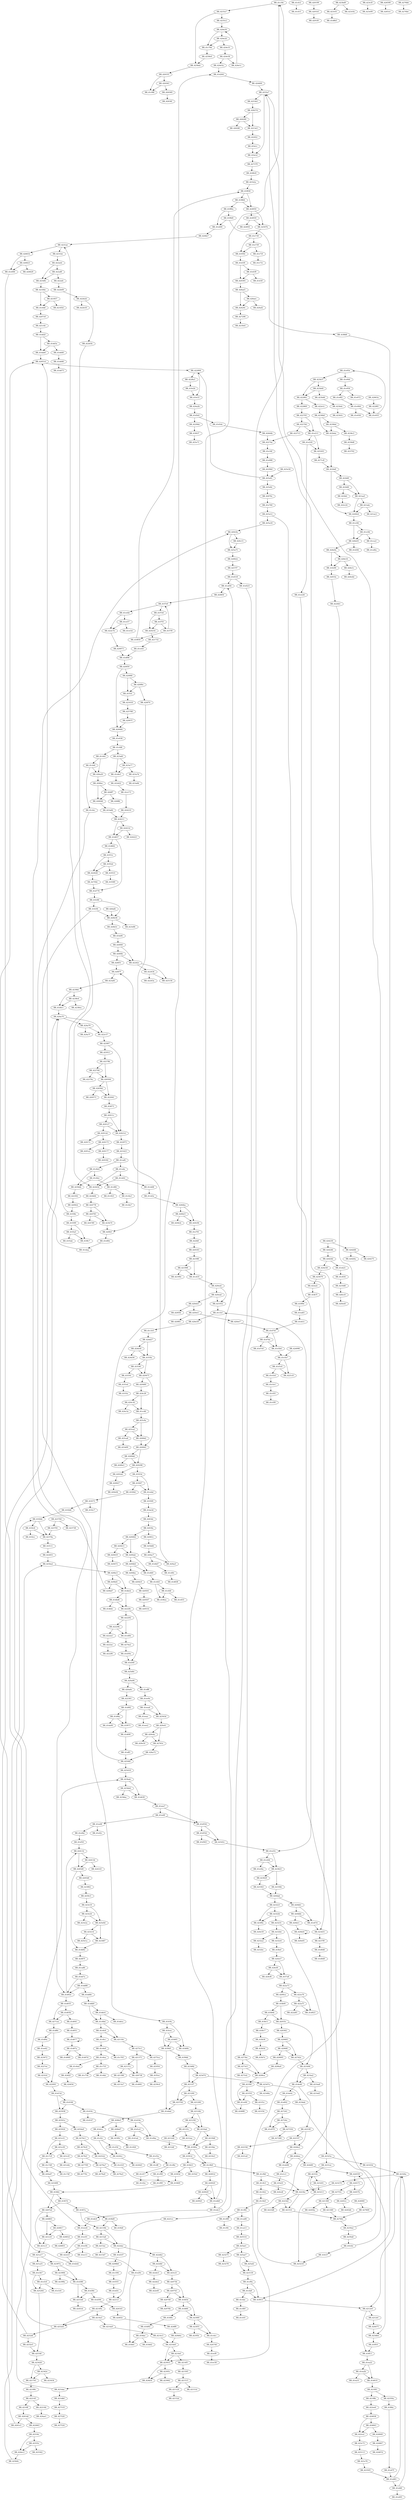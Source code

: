 DiGraph sub_423764{
BB_41c34c->BB_4235a7
BB_41c3c0->BB_424d27
BB_41c435->BB_420ea4
BB_41c49c->BB_41d838
BB_41c4cc->BB_424744
BB_41c594->BB_41f355
BB_41c5cf->BB_426e59
BB_41c643->BB_41c64f
BB_41c643->BB_41f6ea
BB_41c64f->BB_41c655
BB_41c64f->BB_41f6ea
BB_41c6bd->BB_41c6c6
BB_41c6bd->BB_42116e
BB_41c6c6->BB_41c6cc
BB_41c6c6->BB_42116e
BB_41c6cc->BB_41c6e0
BB_41c6e0->BB_41c6ea
BB_41c6e0->BB_41c765
BB_41c6ea->BB_41c6ed
BB_41c6ea->BB_41c733
BB_41c6ed->BB_424f2f
BB_41c733->BB_41c6dc
BB_41c733->BB_41c758
BB_41c78d->BB_4258e0
BB_41c7c9->BB_41c7d9
BB_41c7c9->BB_420a47
BB_41c7d9->BB_41c7df
BB_41c7d9->BB_420a47
BB_41c834->BB_4216d6
BB_41c8a3->BB_41c8a7
BB_41c8e4->BB_41c8ee
BB_41c8e4->BB_4256db
BB_41c8ee->BB_41c8f4
BB_41c8ee->BB_4256db
BB_41c8f4->BB_41c8a3
BB_41c8f4->BB_41c923
BB_41c9b9->BB_41c9bf
BB_41c9b9->BB_42001d
BB_41c9bf->BB_41c9c5
BB_41c9bf->BB_4223bc
BB_41c9c5->BB_41c9cb
BB_41c9c5->BB_4223bc
BB_41c9cb->BB_41c9e0
BB_41c9e0->BB_41c9f2
BB_41c9f2->BB_41c9f9
BB_41c9f2->BB_41ca08
BB_41c9f9->BB_41c9fc
BB_41ca08->BB_41ca13
BB_41ca13->BB_425514
BB_41ca86->BB_41dd7a
BB_41caf4->BB_41c8e4
BB_41caf4->BB_41cafa
BB_41cafa->BB_41cb02
BB_41cafa->BB_422b5d
BB_41cb02->BB_41cb08
BB_41cb02->BB_422b5d
BB_41cb08->BB_41cb5e
BB_41cb5e->BB_4264ba
BB_41cbaa->BB_42051d
BB_41cc46->BB_425c9a
BB_41cc94->BB_41cc9d
BB_41cc94->BB_426e03
BB_41cc9d->BB_41cca3
BB_41cc9d->BB_426e03
BB_41cca3->BB_41cd0a
BB_41cd0b->BB_4274a2
BB_41cd56->BB_42685f
BB_41ce00->BB_4248f8
BB_41ce43->BB_41df08
BB_41ce4d->BB_41ce57
BB_41ce4d->BB_422e7b
BB_41ce57->BB_41ce5d
BB_41ce57->BB_422e7b
BB_41cebd->BB_41f309
BB_41cf17->BB_41cf2a
BB_41cf2c->BB_41cf34
BB_41cf2c->BB_4220cc
BB_41cf34->BB_41cf3a
BB_41cf34->BB_4220cc
BB_41cf3a->BB_41cf8e
BB_41cf3a->BB_41cfff
BB_41cf8e->BB_41cf17
BB_41cf8e->BB_41cf90
BB_41cf90->BB_41cf99
BB_41cf9a->BB_41cfa8
BB_41cf9a->BB_41f915
BB_41cfa8->BB_41cfae
BB_41cfa8->BB_41f915
BB_41cfae->BB_41cfb9
BB_41cfb9->BB_41cfc0
BB_41cfc2->BB_41cfc5
BB_41cfd8->BB_41cfe0
BB_41cfd8->BB_423a6f
BB_41cfe0->BB_41cfe6
BB_41cfe0->BB_426a20
BB_41cfe6->BB_41cfec
BB_41cfe6->BB_426a20
BB_41cfec->BB_41d02e
BB_41d02e->BB_41d035
BB_41d02e->BB_424132
BB_41d035->BB_41d03b
BB_41d035->BB_42712a
BB_41d03b->BB_41d041
BB_41d03b->BB_42712a
BB_41d041->BB_41d051
BB_41d051->BB_41d077
BB_41d077->BB_41d077
BB_41d077->BB_41d07a
BB_41d07a->BB_41d069
BB_41d07a->BB_41d07d
BB_41d0d6->BB_41d0d9
BB_41d107->BB_4208b6
BB_41d15d->BB_41d166
BB_41d15d->BB_425938
BB_41d166->BB_41d16c
BB_41d166->BB_425938
BB_41d16c->BB_41d147
BB_41d16c->BB_41d19a
BB_41d19a->BB_41d1a5
BB_41d19a->BB_41e9ba
BB_41d1a5->BB_41d1ab
BB_41d1a5->BB_41e9ba
BB_41d1f0->BB_41d1f9
BB_41d1f0->BB_420305
BB_41d1f9->BB_41d1ff
BB_41d1f9->BB_420305
BB_41d264->BB_424400
BB_41d2d2->BB_42051d
BB_41d30a->BB_41d30f
BB_41d30f->BB_425d0c
BB_41d386->BB_41d38e
BB_41d386->BB_4251b6
BB_41d38e->BB_41d394
BB_41d38e->BB_4251b6
BB_41d394->BB_4261b5
BB_41d439->BB_41eee7
BB_41d4c1->BB_424a70
BB_41d4d7->BB_41c49c
BB_41d518->BB_41cd56
BB_41d518->BB_41d523
BB_41d523->BB_4273bc
BB_41d554->BB_41d55d
BB_41d554->BB_42545c
BB_41d55d->BB_41d563
BB_41d55d->BB_42545c
BB_41d5d1->BB_41d5dc
BB_41d5d1->BB_4229bb
BB_41d5dc->BB_42644b
BB_41d619->BB_421f83
BB_41d657->BB_41d662
BB_41d657->BB_41d776
BB_41d662->BB_41f51e
BB_41d69f->BB_41eff3
BB_41d776->BB_41fc86
BB_41d7d1->BB_41d7da
BB_41d7d1->BB_41e5b4
BB_41d7da->BB_41d7e0
BB_41d7da->BB_41e5b4
BB_41d9f2->BB_41d9fa
BB_41d9f2->BB_41f975
BB_41d9fa->BB_41da00
BB_41d9fa->BB_41f975
BB_41da3d->BB_4263dc
BB_41dab0->BB_42051d
BB_41db82->BB_42487f
BB_41dbcb->BB_41dbd6
BB_41dbcb->BB_42228c
BB_41dbd6->BB_41dbdc
BB_41dbd6->BB_42228c
BB_41dccc->BB_41cf2c
BB_41dd2f->BB_41dab0
BB_41dd2f->BB_41dd3a
BB_41dd3a->BB_41dab0
BB_41dd3a->BB_41dd40
BB_41dd40->BB_41dd46
BB_41dd46->BB_41dd73
BB_41dd7a->BB_41d02e
BB_41dd7a->BB_41dd88
BB_41dd88->BB_41d02e
BB_41dd88->BB_41dd8e
BB_41dd8e->BB_41ddb9
BB_41ddb9->BB_41c6bd
BB_41ddb9->BB_41ddc4
BB_41ddc4->BB_41c6bd
BB_41ddc4->BB_41ddca
BB_41de46->BB_41de4e
BB_41de46->BB_42218f
BB_41de4e->BB_41e602
BB_41df08->BB_420f59
BB_41df8c->BB_41df9a
BB_41df8c->BB_422093
BB_41df9a->BB_41ee62
BB_41e006->BB_41ee26
BB_41e038->BB_41cfd8
BB_41e088->BB_4229b0
BB_41e173->BB_424210
BB_41e1c1->BB_41fa5f
BB_41e213->BB_41e220
BB_41e213->BB_425203
BB_41e220->BB_41e226
BB_41e220->BB_425203
BB_41e226->BB_41e25c
BB_41e25c->BB_41e264
BB_41e25c->BB_423623
BB_41e264->BB_41e26a
BB_41e264->BB_423623
BB_41e29c->BB_41fdd1
BB_41e34f->BB_41e088
BB_41e3b7->BB_41e3c0
BB_41e3b7->BB_425264
BB_41e3c0->BB_41e3c6
BB_41e3c0->BB_425264
BB_41e400->BB_4246e7
BB_41e47f->BB_41e483
BB_41e483->BB_41e48f
BB_41e483->BB_42326a
BB_41e48f->BB_41e495
BB_41e48f->BB_42326a
BB_41e525->BB_41f469
BB_41e5b4->BB_41e5b7
BB_41e5b7->BB_41e5c0
BB_41e5b7->BB_4221c9
BB_41e5c0->BB_41e5c6
BB_41e5c0->BB_4221c9
BB_41e5c6->BB_41e5e1
BB_41e5e1->BB_41e5f3
BB_41e5f3->BB_41e5f9
BB_41e602->BB_427241
BB_41e67d->BB_423d31
BB_41e6df->BB_4207c8
BB_41e730->BB_41e739
BB_41e730->BB_41f592
BB_41e739->BB_41e73f
BB_41e739->BB_41f592
BB_41e73f->BB_41e75c
BB_41e760->BB_425a12
BB_41e791->BB_422fdf
BB_41e80e->BB_41cbaa
BB_41e8e5->BB_422d22
BB_41e8f2->BB_41e90d
BB_41e90d->BB_41e935
BB_41e90d->BB_41e936
BB_41e935->BB_41e93e
BB_41e93e->BB_41e944
BB_41e93e->BB_423b37
BB_41e944->BB_41e956
BB_41e956->BB_41e8f2
BB_41e956->BB_41e972
BB_41e9ba->BB_41f40e
BB_41ea22->BB_41d619
BB_41ea22->BB_41ea2b
BB_41ea2b->BB_41d619
BB_41ea2b->BB_41ea31
BB_41ea83->BB_41eb1c
BB_41eb1c->BB_41d7d1
BB_41eb21->BB_41c834
BB_41eb98->BB_41e1c1
BB_41ebbd->BB_426bcf
BB_41ec01->BB_41ec0b
BB_41ec01->BB_42221f
BB_41ec0b->BB_41ec11
BB_41ec0b->BB_42221f
BB_41ec11->BB_41e29c
BB_41ecf9->BB_41ec58
BB_41ed3c->BB_4221cf
BB_41edb8->BB_41c34c
BB_41edb8->BB_41edc3
BB_41edc3->BB_41c34c
BB_41edc3->BB_41edc9
BB_41edc9->BB_41ee26
BB_41ee26->BB_41ec01
BB_41ee62->BB_423672
BB_41ee9e->BB_41eea6
BB_41ee9e->BB_42563d
BB_41eea6->BB_41eeac
BB_41eea6->BB_42563d
BB_41eeac->BB_41eee2
BB_41eee7->BB_41d554
BB_41eee7->BB_41eef0
BB_41eef0->BB_41d554
BB_41eef0->BB_41eef6
BB_41eef6->BB_41ef2c
BB_41eef6->BB_41ef4d
BB_41ef4d->BB_41ef50
BB_41ef50->BB_424132
BB_41efb9->BB_41c643
BB_41eff3->BB_42540f
BB_41eff8->BB_41ee9e
BB_41f111->BB_422651
BB_41f18a->BB_41f196
BB_41f18a->BB_420475
BB_41f196->BB_41f19c
BB_41f196->BB_420475
BB_41f19c->BB_41f1ed
BB_41f1ed->BB_41f1fa
BB_41f1fc->BB_421618
BB_41f25d->BB_41cebd
BB_41f25d->BB_41f267
BB_41f267->BB_41cebd
BB_41f267->BB_41f26d
BB_41f26d->BB_41f273
BB_41f273->BB_41f2b8
BB_41f273->BB_41f2c7
BB_41f2b8->BB_41f2bb
BB_41f2bb->BB_41f2c6
BB_41f2bb->BB_42378a
BB_41f2c6->BB_41f2cc
BB_41f2c6->BB_42378a
BB_41f309->BB_41da3d
BB_41f355->BB_41ed3c
BB_41f38e->BB_41f399
BB_41f38e->BB_4231ae
BB_41f399->BB_41f3a5
BB_41f399->BB_41f8c7
BB_41f3a5->BB_41f3ab
BB_41f3a5->BB_41f8c7
BB_41f40e->BB_41c9b9
BB_41f40e->BB_41f41d
BB_41f41d->BB_41c9b9
BB_41f41d->BB_41f423
BB_41f423->BB_41f3ef
BB_41f423->BB_41f45d
BB_41f45d->BB_41f469
BB_41f469->BB_41f46c
BB_41f46c->BB_41f474
BB_41f46c->BB_4267ed
BB_41f474->BB_41f47a
BB_41f474->BB_4267ed
BB_41f47a->BB_41f4d9
BB_41f47a->BB_42159b
BB_41f4d9->BB_41f4df
BB_41f4d9->BB_42159b
BB_41f51e->BB_41f52d
BB_41f51e->BB_422626
BB_41f52d->BB_41f533
BB_41f52d->BB_422626
BB_41f533->BB_41f589
BB_41f592->BB_41d1f0
BB_41f5ce->BB_4239c4
BB_41f637->BB_425e71
BB_41f7a8->BB_422a73
BB_41f7e0->BB_41ce4d
BB_41f7e0->BB_41f7e6
BB_41f7e6->BB_41f7f3
BB_41f7e6->BB_420254
BB_41f7f3->BB_41f7f9
BB_41f7f3->BB_420254
BB_41f7f9->BB_41f7e0
BB_41f7f9->BB_41f850
BB_41f850->BB_41f858
BB_41f858->BB_41f864
BB_41f858->BB_424950
BB_41f864->BB_41f86a
BB_41f864->BB_424950
BB_41f86a->BB_41e400
BB_41f86a->BB_41f8d0
BB_41f8d0->BB_41e400
BB_41f8d0->BB_41f8d6
BB_41f8d6->BB_41f915
BB_41f915->BB_4212e0
BB_41f975->BB_41d69f
BB_41f99e->BB_41ea83
BB_41f9d5->BB_41ebbd
BB_41f9d5->BB_41f9db
BB_41f9db->BB_423d6b
BB_41fa1c->BB_41fa1d
BB_41fa1d->BB_427379
BB_41fa5f->BB_424cdf
BB_41fa90->BB_426f40
BB_41fb00->BB_41fb0b
BB_41fb00->BB_42035c
BB_41fb0b->BB_41fb11
BB_41fb0b->BB_42035c
BB_41fb11->BB_41fb17
BB_41fb17->BB_41fb36
BB_41fb36->BB_41fb5d
BB_41fb5d->BB_41fb7e
BB_41fb7f->BB_41f99e
BB_41fbef->BB_424ce7
BB_41fc4e->BB_41fc57
BB_41fc4e->BB_4253a7
BB_41fc57->BB_423218
BB_41fc86->BB_41fc94
BB_41fc86->BB_426b36
BB_41fc94->BB_41fc9a
BB_41fc94->BB_426b36
BB_41fc9a->BB_41fcea
BB_41fc9a->BB_41fd0b
BB_41fcea->BB_41f9d5
BB_41fcea->BB_41fd05
BB_41fd05->BB_41f9d5
BB_41fd05->BB_41fd0b
BB_41fd5d->BB_41fd66
BB_41fd5d->BB_423f49
BB_41fd66->BB_41fd6c
BB_41fd66->BB_423f49
BB_41fd6c->BB_41fd92
BB_41fd92->BB_41fdac
BB_41fdac->BB_41fdd1
BB_41fdac->BB_41fdd2
BB_41fe2b->BB_41fe33
BB_41fe33->BB_424a2b
BB_41fe90->BB_4201fa
BB_41ff10->BB_41ff13
BB_41ff13->BB_41ea22
BB_41ffda->BB_41e47f
BB_42001d->BB_420020
BB_420020->BB_41edb8
BB_420020->BB_420029
BB_420029->BB_41edb8
BB_420029->BB_42002f
BB_42007f->BB_420084
BB_420084->BB_41e038
BB_4200ca->BB_41fb00
BB_42011c->BB_420127
BB_42011c->BB_42621d
BB_420127->BB_42012d
BB_420127->BB_42621d
BB_42012d->BB_420173
BB_42012d->BB_42017c
BB_420173->BB_420177
BB_420173->BB_4201a1
BB_420177->BB_420182
BB_420183->BB_42198f
BB_420199->BB_4201b5
BB_4201b5->BB_4201f0
BB_4201fa->BB_4224b1
BB_420254->BB_421732
BB_420298->BB_41f25d
BB_420298->BB_4202a6
BB_4202a6->BB_420927
BB_420305->BB_426ae5
BB_42035c->BB_420362
BB_42035c->BB_421b94
BB_420362->BB_420683
BB_4203fa->BB_42040d
BB_4203fa->BB_42061c
BB_42040d->BB_420413
BB_42040d->BB_4204ab
BB_420413->BB_420419
BB_420413->BB_4204ab
BB_420419->BB_420472
BB_420475->BB_420480
BB_420475->BB_4269d5
BB_420480->BB_424c28
BB_4204ab->BB_41efb9
BB_4204ab->BB_4204b4
BB_4204b4->BB_41efb9
BB_4204b4->BB_4204ba
BB_4204ba->BB_4204c0
BB_4204c0->BB_420501
BB_420501->BB_420507
BB_420507->BB_42051b
BB_42051d->BB_422894
BB_42061c->BB_425b66
BB_420683->BB_42068f
BB_420683->BB_42742e
BB_42068f->BB_420695
BB_42068f->BB_42742e
BB_420695->BB_4206a9
BB_4206a9->BB_4206ce
BB_4206ce->BB_421f0f
BB_42073b->BB_41fd5d
BB_42073b->BB_420743
BB_420743->BB_41fd5d
BB_420743->BB_420749
BB_420749->BB_42076b
BB_42076c->BB_41e760
BB_4207c8->BB_421c4e
BB_4208b6->BB_41c594
BB_420927->BB_420e04
BB_420973->BB_41df08
BB_4209cb->BB_41f38e
BB_420a06->BB_41eff8
BB_420a06->BB_420a0e
BB_420a0e->BB_422361
BB_420a47->BB_425498
BB_420ac7->BB_41d4d7
BB_420ac7->BB_420acf
BB_420acf->BB_426f7f
BB_420b6a->BB_4214e8
BB_420bc3->BB_41dbcb
BB_420bc3->BB_420bd1
BB_420bd1->BB_41dbcb
BB_420bd1->BB_420bd7
BB_420bd7->BB_420c0a
BB_420c0a->BB_420c15
BB_420c0a->BB_425a75
BB_420c15->BB_425a75
BB_420c94->BB_41e791
BB_420dab->BB_420db1
BB_420dab->BB_423223
BB_420db1->BB_41e67d
BB_420db1->BB_420dbb
BB_420dbb->BB_41e67d
BB_420dbb->BB_420dc1
BB_420dc1->BB_420dc6
BB_420dc6->BB_420dc6
BB_420dc6->BB_420e05
BB_420e41->BB_420e4a
BB_420e41->BB_42763c
BB_420e4a->BB_420e50
BB_420e4a->BB_42763c
BB_420ea4->BB_420ead
BB_420ea4->BB_421052
BB_420ead->BB_420eb3
BB_420ead->BB_421052
BB_420eb3->BB_420ee1
BB_420eb3->BB_420f3b
BB_420ee1->BB_420ee7
BB_420ee1->BB_420f61
BB_420ee7->BB_41d7d1
BB_420f59->BB_420084
BB_420f59->BB_420f68
BB_420f68->BB_41f1fc
BB_420f68->BB_420f6e
BB_420f6e->BB_41f1fc
BB_420f6e->BB_420f74
BB_420f74->BB_420fcf
BB_420fcf->BB_41e80e
BB_421052->BB_41c5cf
BB_4210ab->BB_41f40e
BB_4210ab->BB_4210b8
BB_4210b8->BB_41f40e
BB_4210b8->BB_4210be
BB_4210be->BB_4210e3
BB_4210ff->BB_4261dd
BB_42116e->BB_4275c1
BB_4211f7->BB_421200
BB_4211f7->BB_423704
BB_421200->BB_421206
BB_421200->BB_423704
BB_421206->BB_42124b
BB_42124b->BB_4210ab
BB_42124b->BB_421256
BB_421256->BB_4210ab
BB_421256->BB_42125c
BB_42125c->BB_4212aa
BB_42125c->BB_4212d4
BB_4212d4->BB_4212df
BB_4212e0->BB_41ff13
BB_4212e0->BB_4212ef
BB_4212ef->BB_424475
BB_421360->BB_421369
BB_421360->BB_42456a
BB_421369->BB_42760c
BB_421371->BB_42137a
BB_421371->BB_426738
BB_42137a->BB_421380
BB_42137a->BB_426738
BB_421380->BB_4213a7
BB_4213e5->BB_422f22
BB_421423->BB_41caf4
BB_42149a->BB_4214a3
BB_42149a->BB_4252d3
BB_4214a3->BB_4214a9
BB_4214a3->BB_4252d3
BB_4214a9->BB_4214c3
BB_4214c3->BB_4214e8
BB_4214e8->BB_4214ef
BB_4214e8->BB_423053
BB_4214ef->BB_4214f5
BB_4214ef->BB_423053
BB_4214f5->BB_421505
BB_421505->BB_421515
BB_421515->BB_42151d
BB_421515->BB_421524
BB_421524->BB_42152d
BB_421531->BB_42760c
BB_42159b->BB_4215a6
BB_42159b->BB_422dac
BB_4215a6->BB_4215ac
BB_4215a6->BB_422dac
BB_4215ac->BB_4215d7
BB_421618->BB_425788
BB_4216d6->BB_426cc9
BB_421732->BB_41ce43
BB_421793->BB_42188c
BB_42184e->BB_41e6df
BB_42184e->BB_421857
BB_421857->BB_41e6df
BB_421857->BB_42185d
BB_42188c->BB_422145
BB_421943->BB_420dab
BB_42194b->BB_420dab
BB_42198f->BB_41c435
BB_42198f->BB_421998
BB_421998->BB_41c435
BB_421998->BB_42199e
BB_421a17->BB_421a25
BB_421a17->BB_42397a
BB_421a25->BB_41e3b7
BB_421aa5->BB_421abc
BB_421aa5->BB_4249e4
BB_421abc->BB_421ac2
BB_421abc->BB_4249e4
BB_421b2a->BB_41f858
BB_421b94->BB_41de46
BB_421b94->BB_421ba2
BB_421ba2->BB_41de46
BB_421ba2->BB_421ba8
BB_421ba8->BB_421bd5
BB_421c4e->BB_41dd2f
BB_421cc0->BB_421cc3
BB_421cc3->BB_421a17
BB_421daa->BB_421db0
BB_421daa->BB_423bab
BB_421db0->BB_427519
BB_421e31->BB_41c7c9
BB_421e31->BB_421e39
BB_421e39->BB_41c7c9
BB_421e39->BB_421e3f
BB_421e3f->BB_421e6e
BB_421e76->BB_423505
BB_421f0f->BB_41ce00
BB_421f0f->BB_421f18
BB_421f18->BB_41ce00
BB_421f18->BB_421f1e
BB_421f1e->BB_421f34
BB_421f83->BB_421f8b
BB_421f83->BB_42350a
BB_421f8b->BB_422ee6
BB_421fc4->BB_422093
BB_422041->BB_424f73
BB_422093->BB_41d15d
BB_4220cc->BB_4220d3
BB_422145->BB_4210ff
BB_422145->BB_42214b
BB_42214b->BB_424ae1
BB_42218f->BB_422197
BB_42218f->BB_4244e2
BB_422197->BB_42219d
BB_422197->BB_4244e2
BB_42219d->BB_4221a0
BB_42219d->BB_4221cc
BB_4221cc->BB_4221cf
BB_4221cf->BB_42149a
BB_42221f->BB_41d2d2
BB_42228c->BB_41d30f
BB_42228c->BB_422292
BB_422292->BB_41cd0b
BB_422292->BB_42229b
BB_42229b->BB_41cd0b
BB_42229b->BB_4222a1
BB_4222a1->BB_4222ac
BB_4222ac->BB_4222f6
BB_422302->BB_4209cb
BB_422361->BB_41d9f2
BB_4223bc->BB_421531
BB_4223bc->BB_4223d2
BB_4223d2->BB_421531
BB_4223d2->BB_4223d8
BB_42242c->BB_422434
BB_42242c->BB_425156
BB_422434->BB_42243a
BB_422434->BB_425156
BB_4224b1->BB_423053
BB_4225cb->BB_41e525
BB_422626->BB_42704e
BB_422651->BB_425ba2
BB_422663->BB_42554c
BB_422705->BB_41e213
BB_422705->BB_42270d
BB_42270d->BB_41e213
BB_42270d->BB_422713
BB_422713->BB_42274a
BB_42274a->BB_41e34f
BB_42278b->BB_422794
BB_42278b->BB_426564
BB_422794->BB_42279a
BB_422794->BB_426564
BB_4227ee->BB_421fc4
BB_422861->BB_422869
BB_422861->BB_422e1c
BB_422869->BB_422705
BB_422894->BB_41fe33
BB_422894->BB_4228a3
BB_4228a3->BB_41fe2b
BB_422973->BB_421423
BB_4229b0->BB_425e81
BB_4229bb->BB_41f637
BB_422a2c->BB_41fb7f
BB_422a73->BB_4200ca
BB_422a73->BB_422a79
BB_422a79->BB_41d923
BB_422a79->BB_422a7f
BB_422a7f->BB_41d923
BB_422a7f->BB_422a85
BB_422aeb->BB_422af8
BB_422aeb->BB_425d6c
BB_422af8->BB_422afe
BB_422af8->BB_425d6c
BB_422afe->BB_422b09
BB_422b09->BB_422b2d
BB_422b2d->BB_422b18
BB_422b2d->BB_422b5b
BB_422b5b->BB_422b5d
BB_422b5d->BB_422b64
BB_422b64->BB_424778
BB_422bda->BB_422bdf
BB_422bdf->BB_422bf0
BB_422bdf->BB_4249e4
BB_422bf0->BB_421aa5
BB_422bf0->BB_422bf6
BB_422bf6->BB_421aa5
BB_422bf6->BB_422bfc
BB_422bfc->BB_422c24
BB_422c57->BB_425f07
BB_422ca1->BB_423c73
BB_422d22->BB_41e173
BB_422dac->BB_41d107
BB_422dac->BB_422db2
BB_422db2->BB_422dbf
BB_422db2->BB_425c21
BB_422dbf->BB_422dc5
BB_422dbf->BB_425c21
BB_422dc5->BB_422de2
BB_422de2->BB_422e0f
BB_422e1c->BB_4236b0
BB_422e7b->BB_420973
BB_422ee6->BB_424838
BB_422f22->BB_41fa1c
BB_422f85->BB_41e935
BB_422fdf->BB_420183
BB_423053->BB_42305c
BB_423053->BB_424b5f
BB_42305c->BB_423062
BB_42305c->BB_424b5f
BB_423159->BB_41cf9a
BB_4231ae->BB_4231be
BB_4231ae->BB_42661b
BB_4231be->BB_422aeb
BB_4231ee->BB_4231fe
BB_4231fe->BB_423201
BB_4231fe->BB_423213
BB_423201->BB_423213
BB_423213->BB_4231fe
BB_423213->BB_423218
BB_423218->BB_41c5cf
BB_423223->BB_42322b
BB_423223->BB_423f9a
BB_42322b->BB_423231
BB_42322b->BB_423f9a
BB_423231->BB_42325a
BB_423231->BB_4232be
BB_42325a->BB_4231ee
BB_42325a->BB_42325d
BB_42325d->BB_42326a
BB_42326a->BB_4212e0
BB_42326a->BB_423270
BB_423270->BB_4223bc
BB_423275->BB_423278
BB_4232a2->BB_4232bc
BB_4232be->BB_4232a2
BB_4232be->BB_4232c6
BB_4232c6->BB_41fbef
BB_423426->BB_421793
BB_423426->BB_42342e
BB_42342e->BB_421793
BB_42342e->BB_423434
BB_423487->BB_41db82
BB_423505->BB_41e483
BB_42350a->BB_41ffda
BB_4235a7->BB_4235c2
BB_4235a7->BB_4258eb
BB_4235c2->BB_424e24
BB_423623->BB_42194b
BB_423623->BB_423629
BB_423629->BB_421943
BB_423672->BB_4227ee
BB_4236b0->BB_422bda
BB_4236b0->BB_4236bd
BB_4236bd->BB_422bda
BB_4236bd->BB_4236c3
BB_4236c3->BB_4236d8
BB_4236d8->BB_423702
BB_423704->BB_41ebbd
BB_423764->BB_423738
BB_423764->BB_423781
BB_423781->BB_42378a
BB_42378a->BB_41f111
BB_4237f9->BB_41d0d6
BB_423862->BB_4250c3
BB_4238dc->BB_41d4c1
BB_4238dc->BB_4238e4
BB_4238e4->BB_41d4c1
BB_4238e4->BB_4238ea
BB_42397a->BB_41d386
BB_42397a->BB_423984
BB_423984->BB_41d386
BB_423984->BB_42398a
BB_423a66->BB_424211
BB_423a6f->BB_41e8e5
BB_423a6f->BB_423a77
BB_423a77->BB_41e8e5
BB_423a77->BB_423a7d
BB_423a7d->BB_423a84
BB_423af4->BB_4238dc
BB_423b37->BB_422861
BB_423b37->BB_423b40
BB_423b40->BB_422861
BB_423b40->BB_423b46
BB_423b46->BB_423b4c
BB_423b4c->BB_423b5c
BB_423b70->BB_420fcf
BB_423bab->BB_41d439
BB_423bab->BB_423bb4
BB_423bb4->BB_41d439
BB_423bb4->BB_423bba
BB_423bd9->BB_423c03
BB_423bd9->BB_423c0a
BB_423c03->BB_41d8b5
BB_423c73->BB_425113
BB_423d31->BB_4237f9
BB_423d6b->BB_4211f7
BB_423d6b->BB_423d74
BB_423d74->BB_4211f7
BB_423d74->BB_423d7a
BB_423d7a->BB_423d8a
BB_423d7a->BB_423dab
BB_423dab->BB_423db4
BB_423db4->BB_41ff10
BB_423e19->BB_423e24
BB_423e19->BB_425e0d
BB_423e24->BB_423e2a
BB_423e24->BB_425e0d
BB_423e3f->BB_423e99
BB_423f0c->BB_41c926
BB_423f49->BB_41c4cc
BB_423f49->BB_423f55
BB_423f55->BB_41c4cc
BB_423f55->BB_423f5b
BB_423f9a->BB_424e59
BB_42402c->BB_424ff0
BB_424060->BB_427609
BB_424132->BB_42413d
BB_424132->BB_4265d0
BB_42413d->BB_424143
BB_42413d->BB_4265d0
BB_424210->BB_424211
BB_424211->BB_41d657
BB_424211->BB_42421d
BB_42421d->BB_41d657
BB_42421d->BB_424223
BB_424230->BB_424246
BB_424230->BB_424268
BB_424246->BB_42424d
BB_42424d->BB_41eb21
BB_42424d->BB_424258
BB_424258->BB_425679
BB_424268->BB_42426a
BB_424268->BB_424275
BB_42429c->BB_427296
BB_424400->BB_4253a7
BB_424475->BB_423db4
BB_4244e2->BB_41eb98
BB_4244e2->BB_4244ea
BB_4244ea->BB_41eb98
BB_4244ea->BB_4244f0
BB_4244f0->BB_424559
BB_424559->BB_424575
BB_424575->BB_42457b
BB_424575->BB_42755c
BB_42457b->BB_424559
BB_42457b->BB_4245cc
BB_4245cc->BB_4245d4
BB_4246e7->BB_4231ae
BB_424744->BB_41ecf9
BB_424778->BB_423b70
BB_424778->BB_424783
BB_424783->BB_423b70
BB_424783->BB_424789
BB_424838->BB_422ca1
BB_424838->BB_424843
BB_424843->BB_422ca1
BB_424843->BB_424849
BB_424849->BB_424867
BB_424867->BB_42487d
BB_42487f->BB_41ca86
BB_4248c8->BB_421b2a
BB_4248f8->BB_41cd56
BB_424950->BB_424959
BB_424950->BB_42507b
BB_424959->BB_42495f
BB_424959->BB_42507b
BB_424996->BB_41e5b7
BB_4249e4->BB_41cc94
BB_424a2b->BB_41d5d1
BB_424a70->BB_422c57
BB_424a70->BB_424a79
BB_424a79->BB_422c57
BB_424a79->BB_424a7f
BB_424b5f->BB_421daa
BB_424c28->BB_41cc46
BB_424c28->BB_424c34
BB_424c34->BB_41cc46
BB_424c34->BB_424c3a
BB_424ce7->BB_41f7a8
BB_424ce7->BB_424cf0
BB_424cf0->BB_41f7a8
BB_424cf0->BB_424cf6
BB_424d27->BB_41f18a
BB_424d27->BB_424d30
BB_424d30->BB_41f18a
BB_424d30->BB_424d36
BB_424e1c->BB_424e24
BB_424e24->BB_41c78d
BB_424e24->BB_424e2d
BB_424e2d->BB_41c78d
BB_424e2d->BB_424e33
BB_424e33->BB_424e58
BB_424e58->BB_424e1c
BB_424e58->BB_424e5a
BB_424e5a->BB_41d264
BB_424ec3->BB_425b9c
BB_424f2f->BB_424f34
BB_424f73->BB_42011c
BB_424ff0->BB_420b6a
BB_42501e->BB_425024
BB_42501e->BB_4254a9
BB_425024->BB_421e31
BB_42507b->BB_41e730
BB_4250c3->BB_423e19
BB_425113->BB_421e76
BB_4251b6->BB_4245cb
BB_425203->BB_4271c8
BB_425264->BB_42534f
BB_4252d3->BB_424a70
BB_4252d3->BB_4252df
BB_4252df->BB_424a70
BB_4252df->BB_4252e5
BB_4252e5->BB_42534f
BB_42534f->BB_423426
BB_4253a7->BB_41fa1d
BB_4253a7->BB_4253b5
BB_4253b5->BB_42627d
BB_42540f->BB_41d264
BB_42540f->BB_425418
BB_425418->BB_423bab
BB_42545c->BB_41e25c
BB_425498->BB_41f46c
BB_4254a9->BB_4276c1
BB_425514->BB_425ae1
BB_42554c->BB_424ec3
BB_42554c->BB_42555c
BB_42555c->BB_424ec3
BB_42555c->BB_425562
BB_42563d->BB_420e41
BB_425679->BB_422a2c
BB_4256db->BB_422302
BB_425788->BB_42007f
BB_4257f7->BB_41d518
BB_4258e0->BB_4258eb
BB_4258eb->BB_426355
BB_425938->BB_42501e
BB_4259a2->BB_4253a7
BB_4259a2->BB_4259a8
BB_4259a8->BB_41fc4e
BB_425a12->BB_423d31
BB_425a12->BB_425a18
BB_425a18->BB_420c0a
BB_425a75->BB_4266cb
BB_425ae1->BB_423275
BB_425ae1->BB_425ae7
BB_425ae7->BB_423159
BB_425ae7->BB_425af2
BB_425af2->BB_423159
BB_425b66->BB_420ac7
BB_425b9c->BB_425ba2
BB_425ba2->BB_420bc3
BB_425c21->BB_42073b
BB_425c9a->BB_425ca2
BB_425c9a->BB_4269d2
BB_425ca2->BB_425ca8
BB_425ca2->BB_4269d2
BB_425ca8->BB_425d09
BB_425d0c->BB_420a06
BB_425d6c->BB_42184e
BB_425e0d->BB_423487
BB_425e0d->BB_425e14
BB_425e14->BB_423487
BB_425e14->BB_425e1a
BB_425e58->BB_425e81
BB_425e81->BB_422894
BB_425e81->BB_425e8c
BB_425e8c->BB_42076c
BB_425f07->BB_425f12
BB_425f07->BB_42621d
BB_425f12->BB_42278b
BB_425f54->BB_41f5ce
BB_426046->BB_423a66
BB_4261b5->BB_42402c
BB_4261dd->BB_422663
BB_4261dd->BB_4261e3
BB_4261e3->BB_41f2bb
BB_42621d->BB_422973
BB_42627d->BB_4213e5
BB_42627d->BB_426289
BB_426289->BB_4213e5
BB_426289->BB_42628f
BB_426355->BB_41c9f8
BB_426355->BB_426363
BB_426363->BB_41c9f8
BB_426363->BB_426369
BB_426369->BB_42636f
BB_4263dc->BB_4203fa
BB_42644b->BB_42274a
BB_4264ba->BB_420c94
BB_4264ba->BB_4264c5
BB_4264c5->BB_420c94
BB_4264c5->BB_4264cb
BB_426564->BB_422041
BB_426564->BB_42656d
BB_42656d->BB_422041
BB_42656d->BB_426573
BB_426590->BB_4265ce
BB_4265d0->BB_41db82
BB_4265d0->BB_4265d6
BB_4265d6->BB_423862
BB_42661b->BB_41e006
BB_42661b->BB_426623
BB_426623->BB_41e006
BB_426623->BB_426629
BB_42663a->BB_422f85
BB_4266cb->BB_4257f7
BB_426738->BB_41d081
BB_4267ed->BB_421cc3
BB_4267ed->BB_426803
BB_426803->BB_421cc0
BB_426803->BB_426817
BB_426817->BB_421cc0
BB_426817->BB_42681d
BB_42681d->BB_426855
BB_42685f->BB_41f7e0
BB_4269d2->BB_4269d5
BB_4269d5->BB_420298
BB_4269d5->BB_4269dd
BB_4269dd->BB_420298
BB_4269dd->BB_4269e3
BB_426a20->BB_426fee
BB_426a72->BB_42540f
BB_426ae5->BB_42429c
BB_426ae5->BB_426aec
BB_426aec->BB_42429c
BB_426aec->BB_426af2
BB_426afd->BB_426b36
BB_426b36->BB_423e86
BB_426b36->BB_426b3c
BB_426b3c->BB_41fa90
BB_426bcf->BB_41dccc
BB_426bcf->BB_426bd7
BB_426bd7->BB_423f0c
BB_426cc9->BB_420ee8
BB_426e03->BB_41d3f4
BB_426e03->BB_426e0e
BB_426e0e->BB_41fe90
BB_426e0e->BB_426e16
BB_426e16->BB_41fe90
BB_426e16->BB_426e1c
BB_426e1c->BB_426e4d
BB_426e59->BB_41c3c0
BB_426f40->BB_42242c
BB_426f40->BB_426f4b
BB_426f4b->BB_42242c
BB_426f4b->BB_426f51
BB_426f51->BB_426f7f
BB_426f7f->BB_423af4
BB_426fee->BB_426046
BB_426fee->BB_426ff7
BB_426ff7->BB_426046
BB_426ff7->BB_426ffd
BB_42704e->BB_41d776
BB_42712a->BB_41df8c
BB_4271c8->BB_422bdf
BB_427241->BB_41e979
BB_427241->BB_42724e
BB_42724e->BB_41e979
BB_42724e->BB_427254
BB_427254->BB_427260
BB_427296->BB_4218e4
BB_427379->BB_4248c8
BB_4273bc->BB_4206ce
BB_4273bc->BB_4273c5
BB_4273c5->BB_4206ce
BB_4273c5->BB_4273cb
BB_42742e->BB_421b94
BB_4274a2->BB_41d30a
BB_427519->BB_427520
BB_427520->BB_427524
BB_42755c->BB_421360
BB_4275c1->BB_421371
BB_4275c1->BB_4275ca
BB_4275ca->BB_425f54
BB_427609->BB_42760c
BB_42760c->BB_4259a2
BB_42763c->BB_426a72
BB_4276a7->BB_4276a5
BB_4276a7->BB_4276a9
BB_4276bb->BB_4276be
BB_4276c1->BB_4225cb
BB_4276c1->BB_4276c9
BB_4276c9->BB_4225cb
BB_4276c9->BB_4276cf
BB_4276cf->BB_4276a7
BB_4276cf->BB_427709
BB_427709->BB_42770c
}
